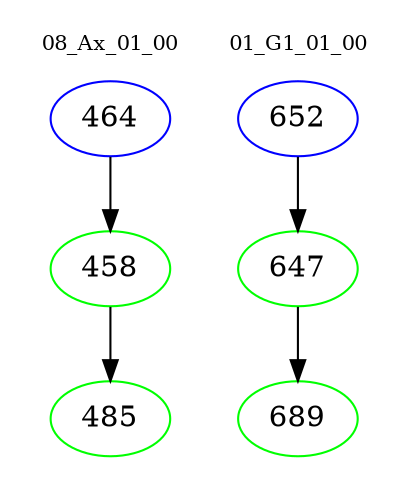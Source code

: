 digraph{
subgraph cluster_0 {
color = white
label = "08_Ax_01_00";
fontsize=10;
T0_464 [label="464", color="blue"]
T0_464 -> T0_458 [color="black"]
T0_458 [label="458", color="green"]
T0_458 -> T0_485 [color="black"]
T0_485 [label="485", color="green"]
}
subgraph cluster_1 {
color = white
label = "01_G1_01_00";
fontsize=10;
T1_652 [label="652", color="blue"]
T1_652 -> T1_647 [color="black"]
T1_647 [label="647", color="green"]
T1_647 -> T1_689 [color="black"]
T1_689 [label="689", color="green"]
}
}
